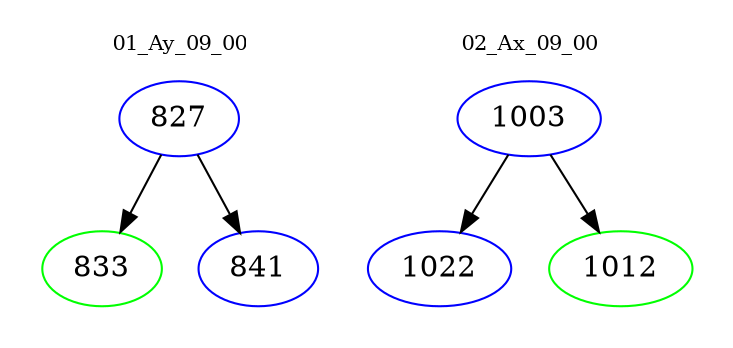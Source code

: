 digraph{
subgraph cluster_0 {
color = white
label = "01_Ay_09_00";
fontsize=10;
T0_827 [label="827", color="blue"]
T0_827 -> T0_833 [color="black"]
T0_833 [label="833", color="green"]
T0_827 -> T0_841 [color="black"]
T0_841 [label="841", color="blue"]
}
subgraph cluster_1 {
color = white
label = "02_Ax_09_00";
fontsize=10;
T1_1003 [label="1003", color="blue"]
T1_1003 -> T1_1022 [color="black"]
T1_1022 [label="1022", color="blue"]
T1_1003 -> T1_1012 [color="black"]
T1_1012 [label="1012", color="green"]
}
}
